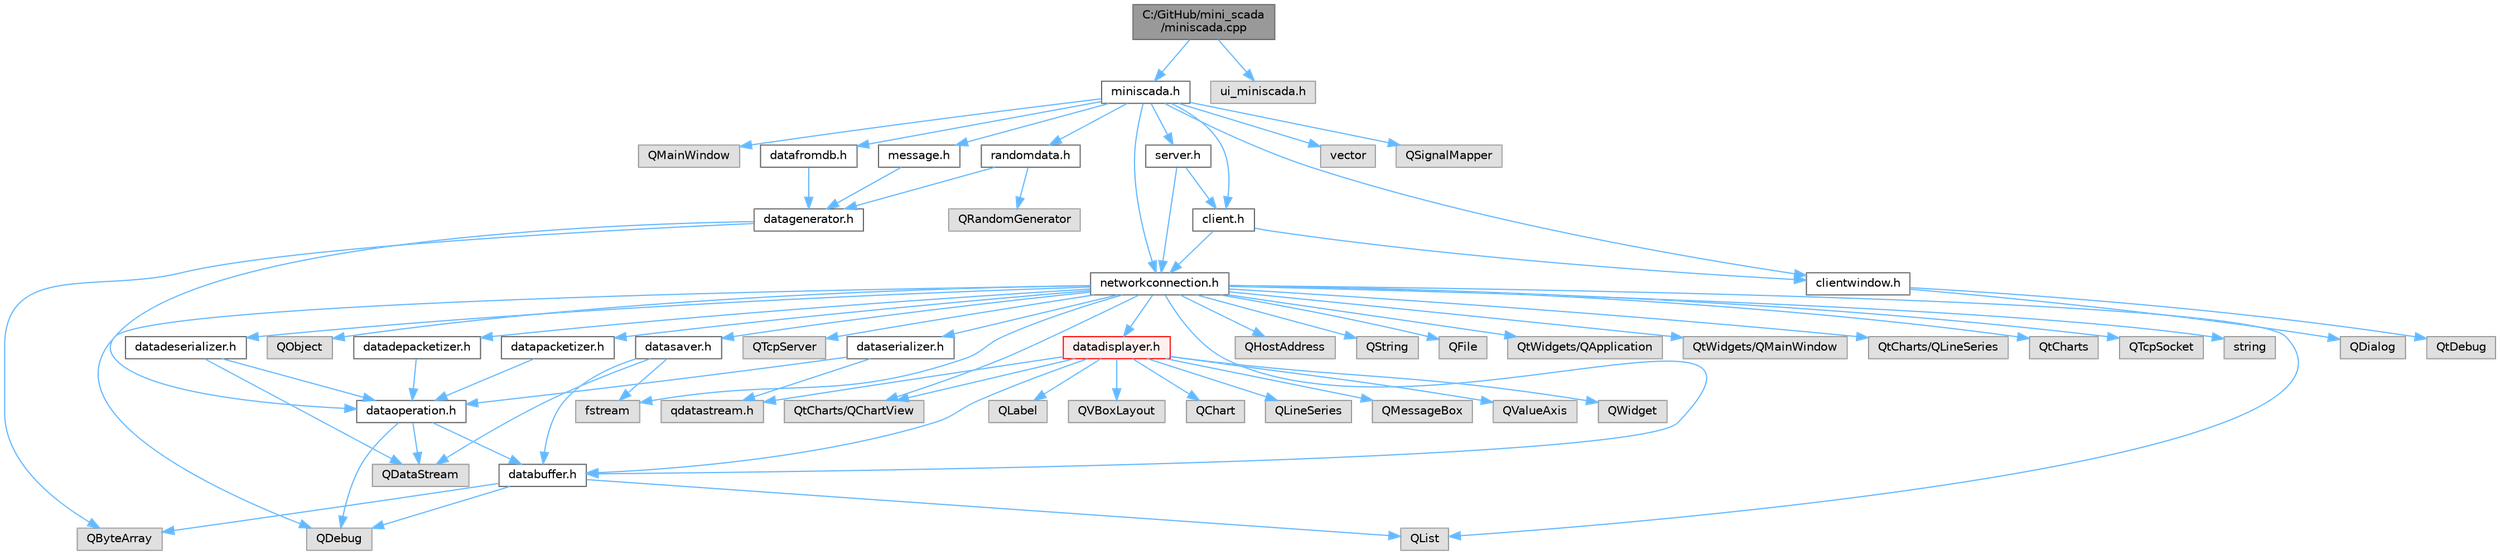 digraph "C:/GitHub/mini_scada/miniscada.cpp"
{
 // LATEX_PDF_SIZE
  bgcolor="transparent";
  edge [fontname=Helvetica,fontsize=10,labelfontname=Helvetica,labelfontsize=10];
  node [fontname=Helvetica,fontsize=10,shape=box,height=0.2,width=0.4];
  Node1 [id="Node000001",label="C:/GitHub/mini_scada\l/miniscada.cpp",height=0.2,width=0.4,color="gray40", fillcolor="grey60", style="filled", fontcolor="black",tooltip=" "];
  Node1 -> Node2 [id="edge1_Node000001_Node000002",color="steelblue1",style="solid",tooltip=" "];
  Node2 [id="Node000002",label="miniscada.h",height=0.2,width=0.4,color="grey40", fillcolor="white", style="filled",URL="$miniscada_8h.html",tooltip=" "];
  Node2 -> Node3 [id="edge2_Node000002_Node000003",color="steelblue1",style="solid",tooltip=" "];
  Node3 [id="Node000003",label="QMainWindow",height=0.2,width=0.4,color="grey60", fillcolor="#E0E0E0", style="filled",tooltip=" "];
  Node2 -> Node4 [id="edge3_Node000002_Node000004",color="steelblue1",style="solid",tooltip=" "];
  Node4 [id="Node000004",label="networkconnection.h",height=0.2,width=0.4,color="grey40", fillcolor="white", style="filled",URL="$networkconnection_8h.html",tooltip=" "];
  Node4 -> Node5 [id="edge4_Node000004_Node000005",color="steelblue1",style="solid",tooltip=" "];
  Node5 [id="Node000005",label="QObject",height=0.2,width=0.4,color="grey60", fillcolor="#E0E0E0", style="filled",tooltip=" "];
  Node4 -> Node6 [id="edge5_Node000004_Node000006",color="steelblue1",style="solid",tooltip=" "];
  Node6 [id="Node000006",label="QTcpServer",height=0.2,width=0.4,color="grey60", fillcolor="#E0E0E0", style="filled",tooltip=" "];
  Node4 -> Node7 [id="edge6_Node000004_Node000007",color="steelblue1",style="solid",tooltip=" "];
  Node7 [id="Node000007",label="QTcpSocket",height=0.2,width=0.4,color="grey60", fillcolor="#E0E0E0", style="filled",tooltip=" "];
  Node4 -> Node8 [id="edge7_Node000004_Node000008",color="steelblue1",style="solid",tooltip=" "];
  Node8 [id="Node000008",label="string",height=0.2,width=0.4,color="grey60", fillcolor="#E0E0E0", style="filled",tooltip=" "];
  Node4 -> Node9 [id="edge8_Node000004_Node000009",color="steelblue1",style="solid",tooltip=" "];
  Node9 [id="Node000009",label="databuffer.h",height=0.2,width=0.4,color="grey40", fillcolor="white", style="filled",URL="$databuffer_8h.html",tooltip=" "];
  Node9 -> Node10 [id="edge9_Node000009_Node000010",color="steelblue1",style="solid",tooltip=" "];
  Node10 [id="Node000010",label="QByteArray",height=0.2,width=0.4,color="grey60", fillcolor="#E0E0E0", style="filled",tooltip=" "];
  Node9 -> Node11 [id="edge10_Node000009_Node000011",color="steelblue1",style="solid",tooltip=" "];
  Node11 [id="Node000011",label="QList",height=0.2,width=0.4,color="grey60", fillcolor="#E0E0E0", style="filled",tooltip=" "];
  Node9 -> Node12 [id="edge11_Node000009_Node000012",color="steelblue1",style="solid",tooltip=" "];
  Node12 [id="Node000012",label="QDebug",height=0.2,width=0.4,color="grey60", fillcolor="#E0E0E0", style="filled",tooltip=" "];
  Node4 -> Node12 [id="edge12_Node000004_Node000012",color="steelblue1",style="solid",tooltip=" "];
  Node4 -> Node11 [id="edge13_Node000004_Node000011",color="steelblue1",style="solid",tooltip=" "];
  Node4 -> Node13 [id="edge14_Node000004_Node000013",color="steelblue1",style="solid",tooltip=" "];
  Node13 [id="Node000013",label="QHostAddress",height=0.2,width=0.4,color="grey60", fillcolor="#E0E0E0", style="filled",tooltip=" "];
  Node4 -> Node14 [id="edge15_Node000004_Node000014",color="steelblue1",style="solid",tooltip=" "];
  Node14 [id="Node000014",label="QString",height=0.2,width=0.4,color="grey60", fillcolor="#E0E0E0", style="filled",tooltip=" "];
  Node4 -> Node15 [id="edge16_Node000004_Node000015",color="steelblue1",style="solid",tooltip=" "];
  Node15 [id="Node000015",label="dataserializer.h",height=0.2,width=0.4,color="grey40", fillcolor="white", style="filled",URL="$dataserializer_8h.html",tooltip=" "];
  Node15 -> Node16 [id="edge17_Node000015_Node000016",color="steelblue1",style="solid",tooltip=" "];
  Node16 [id="Node000016",label="dataoperation.h",height=0.2,width=0.4,color="grey40", fillcolor="white", style="filled",URL="$dataoperation_8h.html",tooltip=" "];
  Node16 -> Node9 [id="edge18_Node000016_Node000009",color="steelblue1",style="solid",tooltip=" "];
  Node16 -> Node17 [id="edge19_Node000016_Node000017",color="steelblue1",style="solid",tooltip=" "];
  Node17 [id="Node000017",label="QDataStream",height=0.2,width=0.4,color="grey60", fillcolor="#E0E0E0", style="filled",tooltip=" "];
  Node16 -> Node12 [id="edge20_Node000016_Node000012",color="steelblue1",style="solid",tooltip=" "];
  Node15 -> Node18 [id="edge21_Node000015_Node000018",color="steelblue1",style="solid",tooltip=" "];
  Node18 [id="Node000018",label="qdatastream.h",height=0.2,width=0.4,color="grey60", fillcolor="#E0E0E0", style="filled",tooltip=" "];
  Node4 -> Node19 [id="edge22_Node000004_Node000019",color="steelblue1",style="solid",tooltip=" "];
  Node19 [id="Node000019",label="datadeserializer.h",height=0.2,width=0.4,color="grey40", fillcolor="white", style="filled",URL="$datadeserializer_8h.html",tooltip=" "];
  Node19 -> Node16 [id="edge23_Node000019_Node000016",color="steelblue1",style="solid",tooltip=" "];
  Node19 -> Node17 [id="edge24_Node000019_Node000017",color="steelblue1",style="solid",tooltip=" "];
  Node4 -> Node20 [id="edge25_Node000004_Node000020",color="steelblue1",style="solid",tooltip=" "];
  Node20 [id="Node000020",label="datapacketizer.h",height=0.2,width=0.4,color="grey40", fillcolor="white", style="filled",URL="$datapacketizer_8h.html",tooltip=" "];
  Node20 -> Node16 [id="edge26_Node000020_Node000016",color="steelblue1",style="solid",tooltip=" "];
  Node4 -> Node21 [id="edge27_Node000004_Node000021",color="steelblue1",style="solid",tooltip=" "];
  Node21 [id="Node000021",label="datadepacketizer.h",height=0.2,width=0.4,color="grey40", fillcolor="white", style="filled",URL="$datadepacketizer_8h.html",tooltip=" "];
  Node21 -> Node16 [id="edge28_Node000021_Node000016",color="steelblue1",style="solid",tooltip=" "];
  Node4 -> Node22 [id="edge29_Node000004_Node000022",color="steelblue1",style="solid",tooltip=" "];
  Node22 [id="Node000022",label="fstream",height=0.2,width=0.4,color="grey60", fillcolor="#E0E0E0", style="filled",tooltip=" "];
  Node4 -> Node23 [id="edge30_Node000004_Node000023",color="steelblue1",style="solid",tooltip=" "];
  Node23 [id="Node000023",label="QFile",height=0.2,width=0.4,color="grey60", fillcolor="#E0E0E0", style="filled",tooltip=" "];
  Node4 -> Node24 [id="edge31_Node000004_Node000024",color="steelblue1",style="solid",tooltip=" "];
  Node24 [id="Node000024",label="QtWidgets/QApplication",height=0.2,width=0.4,color="grey60", fillcolor="#E0E0E0", style="filled",tooltip=" "];
  Node4 -> Node25 [id="edge32_Node000004_Node000025",color="steelblue1",style="solid",tooltip=" "];
  Node25 [id="Node000025",label="QtWidgets/QMainWindow",height=0.2,width=0.4,color="grey60", fillcolor="#E0E0E0", style="filled",tooltip=" "];
  Node4 -> Node26 [id="edge33_Node000004_Node000026",color="steelblue1",style="solid",tooltip=" "];
  Node26 [id="Node000026",label="QtCharts/QChartView",height=0.2,width=0.4,color="grey60", fillcolor="#E0E0E0", style="filled",tooltip=" "];
  Node4 -> Node27 [id="edge34_Node000004_Node000027",color="steelblue1",style="solid",tooltip=" "];
  Node27 [id="Node000027",label="QtCharts/QLineSeries",height=0.2,width=0.4,color="grey60", fillcolor="#E0E0E0", style="filled",tooltip=" "];
  Node4 -> Node28 [id="edge35_Node000004_Node000028",color="steelblue1",style="solid",tooltip=" "];
  Node28 [id="Node000028",label="QtCharts",height=0.2,width=0.4,color="grey60", fillcolor="#E0E0E0", style="filled",tooltip=" "];
  Node4 -> Node29 [id="edge36_Node000004_Node000029",color="steelblue1",style="solid",tooltip=" "];
  Node29 [id="Node000029",label="datasaver.h",height=0.2,width=0.4,color="grey40", fillcolor="white", style="filled",URL="$datasaver_8h.html",tooltip=" "];
  Node29 -> Node9 [id="edge37_Node000029_Node000009",color="steelblue1",style="solid",tooltip=" "];
  Node29 -> Node22 [id="edge38_Node000029_Node000022",color="steelblue1",style="solid",tooltip=" "];
  Node29 -> Node17 [id="edge39_Node000029_Node000017",color="steelblue1",style="solid",tooltip=" "];
  Node4 -> Node30 [id="edge40_Node000004_Node000030",color="steelblue1",style="solid",tooltip=" "];
  Node30 [id="Node000030",label="datadisplayer.h",height=0.2,width=0.4,color="red", fillcolor="#FFF0F0", style="filled",URL="$datadisplayer_8h.html",tooltip=" "];
  Node30 -> Node31 [id="edge41_Node000030_Node000031",color="steelblue1",style="solid",tooltip=" "];
  Node31 [id="Node000031",label="QWidget",height=0.2,width=0.4,color="grey60", fillcolor="#E0E0E0", style="filled",tooltip=" "];
  Node30 -> Node9 [id="edge42_Node000030_Node000009",color="steelblue1",style="solid",tooltip=" "];
  Node30 -> Node18 [id="edge43_Node000030_Node000018",color="steelblue1",style="solid",tooltip=" "];
  Node30 -> Node32 [id="edge44_Node000030_Node000032",color="steelblue1",style="solid",tooltip=" "];
  Node32 [id="Node000032",label="QLabel",height=0.2,width=0.4,color="grey60", fillcolor="#E0E0E0", style="filled",tooltip=" "];
  Node30 -> Node33 [id="edge45_Node000030_Node000033",color="steelblue1",style="solid",tooltip=" "];
  Node33 [id="Node000033",label="QVBoxLayout",height=0.2,width=0.4,color="grey60", fillcolor="#E0E0E0", style="filled",tooltip=" "];
  Node30 -> Node34 [id="edge46_Node000030_Node000034",color="steelblue1",style="solid",tooltip=" "];
  Node34 [id="Node000034",label="QChart",height=0.2,width=0.4,color="grey60", fillcolor="#E0E0E0", style="filled",tooltip=" "];
  Node30 -> Node35 [id="edge47_Node000030_Node000035",color="steelblue1",style="solid",tooltip=" "];
  Node35 [id="Node000035",label="QLineSeries",height=0.2,width=0.4,color="grey60", fillcolor="#E0E0E0", style="filled",tooltip=" "];
  Node30 -> Node26 [id="edge48_Node000030_Node000026",color="steelblue1",style="solid",tooltip=" "];
  Node30 -> Node36 [id="edge49_Node000030_Node000036",color="steelblue1",style="solid",tooltip=" "];
  Node36 [id="Node000036",label="QMessageBox",height=0.2,width=0.4,color="grey60", fillcolor="#E0E0E0", style="filled",tooltip=" "];
  Node30 -> Node37 [id="edge50_Node000030_Node000037",color="steelblue1",style="solid",tooltip=" "];
  Node37 [id="Node000037",label="QValueAxis",height=0.2,width=0.4,color="grey60", fillcolor="#E0E0E0", style="filled",tooltip=" "];
  Node2 -> Node42 [id="edge51_Node000002_Node000042",color="steelblue1",style="solid",tooltip=" "];
  Node42 [id="Node000042",label="clientwindow.h",height=0.2,width=0.4,color="grey40", fillcolor="white", style="filled",URL="$clientwindow_8h.html",tooltip=" "];
  Node42 -> Node43 [id="edge52_Node000042_Node000043",color="steelblue1",style="solid",tooltip=" "];
  Node43 [id="Node000043",label="QDialog",height=0.2,width=0.4,color="grey60", fillcolor="#E0E0E0", style="filled",tooltip=" "];
  Node42 -> Node44 [id="edge53_Node000042_Node000044",color="steelblue1",style="solid",tooltip=" "];
  Node44 [id="Node000044",label="QtDebug",height=0.2,width=0.4,color="grey60", fillcolor="#E0E0E0", style="filled",tooltip=" "];
  Node2 -> Node45 [id="edge54_Node000002_Node000045",color="steelblue1",style="solid",tooltip=" "];
  Node45 [id="Node000045",label="server.h",height=0.2,width=0.4,color="grey40", fillcolor="white", style="filled",URL="$server_8h.html",tooltip=" "];
  Node45 -> Node4 [id="edge55_Node000045_Node000004",color="steelblue1",style="solid",tooltip=" "];
  Node45 -> Node46 [id="edge56_Node000045_Node000046",color="steelblue1",style="solid",tooltip=" "];
  Node46 [id="Node000046",label="client.h",height=0.2,width=0.4,color="grey40", fillcolor="white", style="filled",URL="$client_8h.html",tooltip=" "];
  Node46 -> Node4 [id="edge57_Node000046_Node000004",color="steelblue1",style="solid",tooltip=" "];
  Node46 -> Node42 [id="edge58_Node000046_Node000042",color="steelblue1",style="solid",tooltip=" "];
  Node2 -> Node46 [id="edge59_Node000002_Node000046",color="steelblue1",style="solid",tooltip=" "];
  Node2 -> Node47 [id="edge60_Node000002_Node000047",color="steelblue1",style="solid",tooltip=" "];
  Node47 [id="Node000047",label="message.h",height=0.2,width=0.4,color="grey40", fillcolor="white", style="filled",URL="$message_8h.html",tooltip=" "];
  Node47 -> Node48 [id="edge61_Node000047_Node000048",color="steelblue1",style="solid",tooltip=" "];
  Node48 [id="Node000048",label="datagenerator.h",height=0.2,width=0.4,color="grey40", fillcolor="white", style="filled",URL="$datagenerator_8h.html",tooltip=" "];
  Node48 -> Node16 [id="edge62_Node000048_Node000016",color="steelblue1",style="solid",tooltip=" "];
  Node48 -> Node10 [id="edge63_Node000048_Node000010",color="steelblue1",style="solid",tooltip=" "];
  Node2 -> Node49 [id="edge64_Node000002_Node000049",color="steelblue1",style="solid",tooltip=" "];
  Node49 [id="Node000049",label="datafromdb.h",height=0.2,width=0.4,color="grey40", fillcolor="white", style="filled",URL="$datafromdb_8h.html",tooltip=" "];
  Node49 -> Node48 [id="edge65_Node000049_Node000048",color="steelblue1",style="solid",tooltip=" "];
  Node2 -> Node50 [id="edge66_Node000002_Node000050",color="steelblue1",style="solid",tooltip=" "];
  Node50 [id="Node000050",label="randomdata.h",height=0.2,width=0.4,color="grey40", fillcolor="white", style="filled",URL="$randomdata_8h.html",tooltip=" "];
  Node50 -> Node48 [id="edge67_Node000050_Node000048",color="steelblue1",style="solid",tooltip=" "];
  Node50 -> Node51 [id="edge68_Node000050_Node000051",color="steelblue1",style="solid",tooltip=" "];
  Node51 [id="Node000051",label="QRandomGenerator",height=0.2,width=0.4,color="grey60", fillcolor="#E0E0E0", style="filled",tooltip=" "];
  Node2 -> Node52 [id="edge69_Node000002_Node000052",color="steelblue1",style="solid",tooltip=" "];
  Node52 [id="Node000052",label="vector",height=0.2,width=0.4,color="grey60", fillcolor="#E0E0E0", style="filled",tooltip=" "];
  Node2 -> Node53 [id="edge70_Node000002_Node000053",color="steelblue1",style="solid",tooltip=" "];
  Node53 [id="Node000053",label="QSignalMapper",height=0.2,width=0.4,color="grey60", fillcolor="#E0E0E0", style="filled",tooltip=" "];
  Node1 -> Node54 [id="edge71_Node000001_Node000054",color="steelblue1",style="solid",tooltip=" "];
  Node54 [id="Node000054",label="ui_miniscada.h",height=0.2,width=0.4,color="grey60", fillcolor="#E0E0E0", style="filled",tooltip=" "];
}

